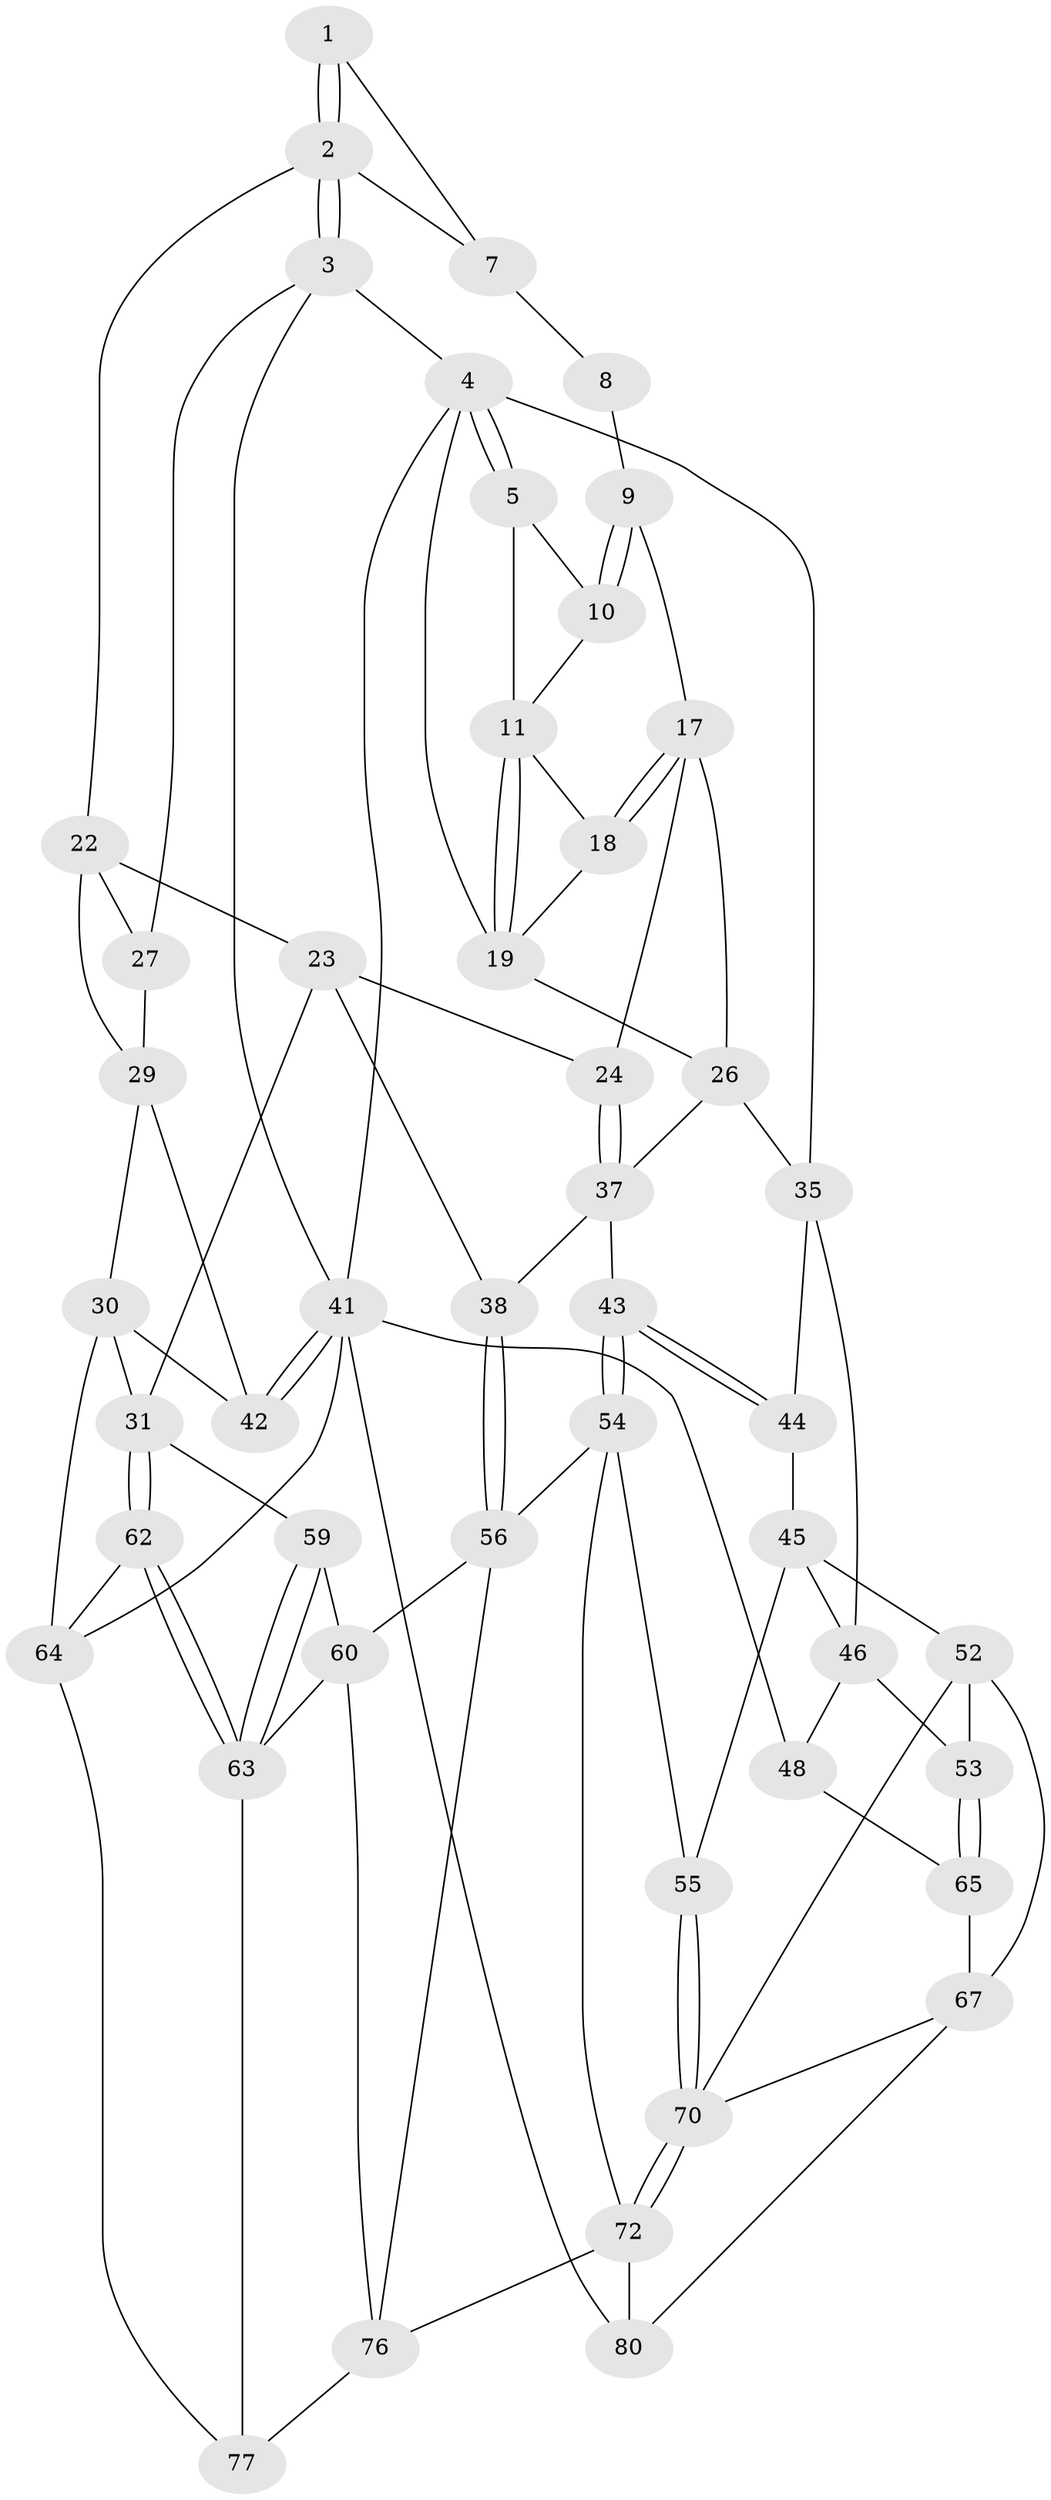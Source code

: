 // Generated by graph-tools (version 1.1) at 2025/24/03/03/25 07:24:34]
// undirected, 48 vertices, 103 edges
graph export_dot {
graph [start="1"]
  node [color=gray90,style=filled];
  1 [pos="+0.7268084934478084+0"];
  2 [pos="+1+0",super="+13"];
  3 [pos="+1+0"];
  4 [pos="+0+0",super="+21"];
  5 [pos="+0.12321478050037975+0",super="+6"];
  7 [pos="+0.6808761421409567+0.1813898508069117",super="+14"];
  8 [pos="+0.6414139740381261+0.1990086788129747",super="+15"];
  9 [pos="+0.5970693975574508+0.20283590380957908",super="+16"];
  10 [pos="+0.5597297725346991+0.1333970196789575"];
  11 [pos="+0.3161574356024733+0.11524268470124682",super="+12"];
  17 [pos="+0.5567266087279462+0.3298515750105086",super="+25"];
  18 [pos="+0.49301203755325457+0.25783222147196294"];
  19 [pos="+0.35458589931337847+0.2661215998643288",super="+20"];
  22 [pos="+0.7957054787962582+0.3816978005052159",super="+28"];
  23 [pos="+0.7420438625867231+0.41292610023800297",super="+33"];
  24 [pos="+0.6060167062564237+0.4359142170807463"];
  26 [pos="+0.3677301260143445+0.40310203585717475",super="+34"];
  27 [pos="+1+0.25438648769347216"];
  29 [pos="+0.8987678309071716+0.5778922488820747",super="+40"];
  30 [pos="+0.8541190940734295+0.6396162410945528",super="+61"];
  31 [pos="+0.8469977860983385+0.6436850054727921",super="+32"];
  35 [pos="+0.28952498214053574+0.5034761109119927",super="+36"];
  37 [pos="+0.5685412954470661+0.5686311996284299",super="+39"];
  38 [pos="+0.5961813571108284+0.62333949155187"];
  41 [pos="+1+1",super="+50"];
  42 [pos="+1+0.7367792173929817"];
  43 [pos="+0.45260481594437296+0.6410054028353993"];
  44 [pos="+0.2978781245048835+0.5345985067174877"];
  45 [pos="+0.24944914340458751+0.6385112569457787",super="+51"];
  46 [pos="+0.21713484638161534+0.6528005917597086",super="+47"];
  48 [pos="+0+0.524639701891094",super="+49"];
  52 [pos="+0.25893488401826215+0.7771484953566493",super="+66"];
  53 [pos="+0.16120338673579382+0.7356690254056121"];
  54 [pos="+0.4199787930444882+0.7194752054653578",super="+58"];
  55 [pos="+0.3824187862058725+0.7472461371479912"];
  56 [pos="+0.6217678471493006+0.7538942649300001",super="+57"];
  59 [pos="+0.68061910500266+0.7629294830342566"];
  60 [pos="+0.6558579676073897+0.7638444076122419",super="+74"];
  62 [pos="+0.8233283221168011+0.7994621987612184"];
  63 [pos="+0.8220357342069848+0.8014202193746183",super="+73"];
  64 [pos="+0.9397305806085751+0.8065517834472585",super="+75"];
  65 [pos="+0.10017264198139252+0.7659581192832301",super="+69"];
  67 [pos="+0.12844630710932203+0.8441556799950519",super="+68"];
  70 [pos="+0.35576713127744125+1",super="+71"];
  72 [pos="+0.3680282253747432+1",super="+79"];
  76 [pos="+0.6646217279591179+0.9432190475651963",super="+78"];
  77 [pos="+1+1"];
  80 [pos="+0+1"];
  1 -- 2;
  1 -- 2;
  1 -- 7;
  2 -- 3;
  2 -- 3;
  2 -- 22;
  2 -- 7;
  3 -- 4;
  3 -- 27;
  3 -- 41;
  4 -- 5;
  4 -- 5;
  4 -- 41;
  4 -- 35;
  4 -- 19;
  5 -- 11;
  5 -- 10;
  7 -- 8 [weight=2];
  8 -- 9 [weight=2];
  9 -- 10;
  9 -- 10;
  9 -- 17;
  10 -- 11;
  11 -- 19;
  11 -- 19;
  11 -- 18;
  17 -- 18;
  17 -- 18;
  17 -- 24;
  17 -- 26;
  18 -- 19;
  19 -- 26;
  22 -- 23;
  22 -- 27;
  22 -- 29;
  23 -- 24;
  23 -- 38;
  23 -- 31;
  24 -- 37;
  24 -- 37;
  26 -- 35;
  26 -- 37;
  27 -- 29;
  29 -- 30;
  29 -- 42;
  30 -- 31;
  30 -- 64;
  30 -- 42;
  31 -- 62;
  31 -- 62;
  31 -- 59;
  35 -- 44;
  35 -- 46;
  37 -- 43;
  37 -- 38;
  38 -- 56;
  38 -- 56;
  41 -- 42;
  41 -- 42;
  41 -- 64;
  41 -- 80;
  41 -- 48;
  43 -- 44;
  43 -- 44;
  43 -- 54;
  43 -- 54;
  44 -- 45;
  45 -- 46;
  45 -- 52;
  45 -- 55;
  46 -- 53;
  46 -- 48;
  48 -- 65 [weight=2];
  52 -- 53;
  52 -- 67;
  52 -- 70;
  53 -- 65;
  53 -- 65;
  54 -- 55;
  54 -- 72;
  54 -- 56;
  55 -- 70;
  55 -- 70;
  56 -- 60;
  56 -- 76;
  59 -- 60;
  59 -- 63;
  59 -- 63;
  60 -- 76;
  60 -- 63;
  62 -- 63;
  62 -- 63;
  62 -- 64;
  63 -- 77;
  64 -- 77;
  65 -- 67;
  67 -- 70;
  67 -- 80;
  70 -- 72;
  70 -- 72;
  72 -- 80;
  72 -- 76;
  76 -- 77;
}
